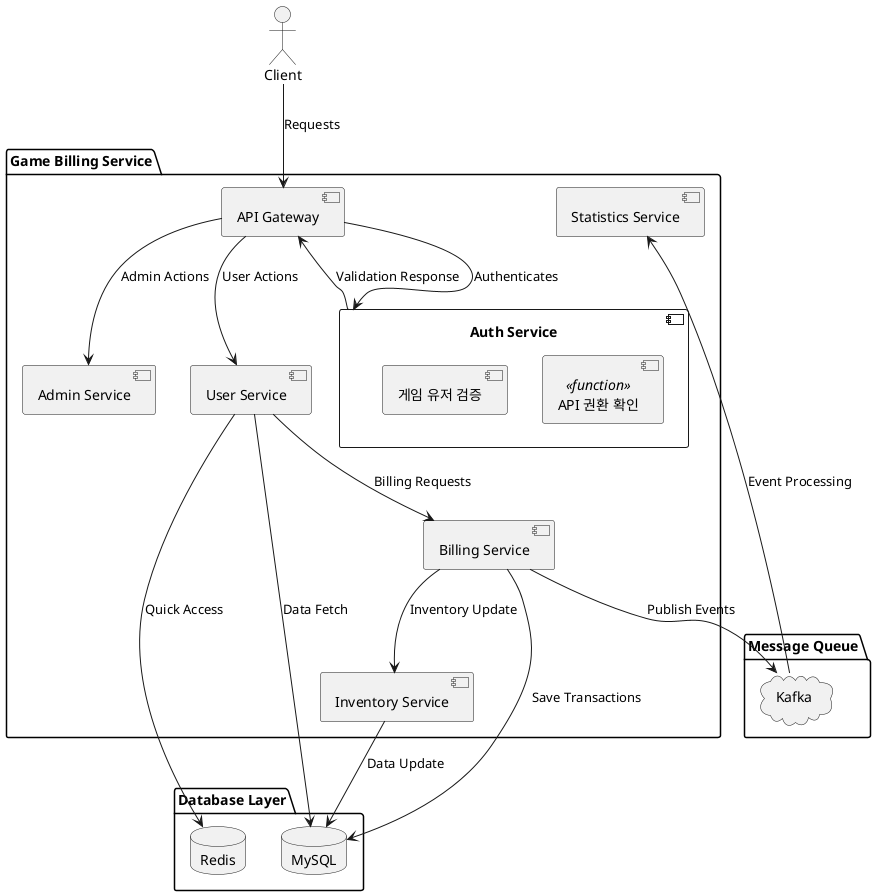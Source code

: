 @startuml
package "Game Billing Service" {
    component "API Gateway" as Gateway
    component "Auth Service" as Auth {
      [API 권환 확인] <<function>>
      [게임 유저 검증]
    }
    component "User Service"  as User
    component "Admin Service" as Admin
    component "Billing Service" as Billing
    component "Inventory Service" as Inventory
    component "Statistics Service" as Statistics

}

package "Database Layer" {

  database "MySQL" as DB
  database "Redis" as Cache
  }

package "Message Queue" {
    cloud "Kafka" as MQ
}


actor Client

Client --> Gateway : Requests
Gateway --> Auth : Authenticates
Gateway --> User : User Actions
Gateway --> Admin : Admin Actions
Auth --> Gateway : Validation Response
User --> Billing : Billing Requests
User --> Cache : Quick Access
User --> DB : Data Fetch
Billing --> Inventory : Inventory Update
Billing --> DB : Save Transactions
Billing --> MQ : Publish Events
Inventory --> DB : Data Update
MQ --> Statistics : Event Processing
@enduml
